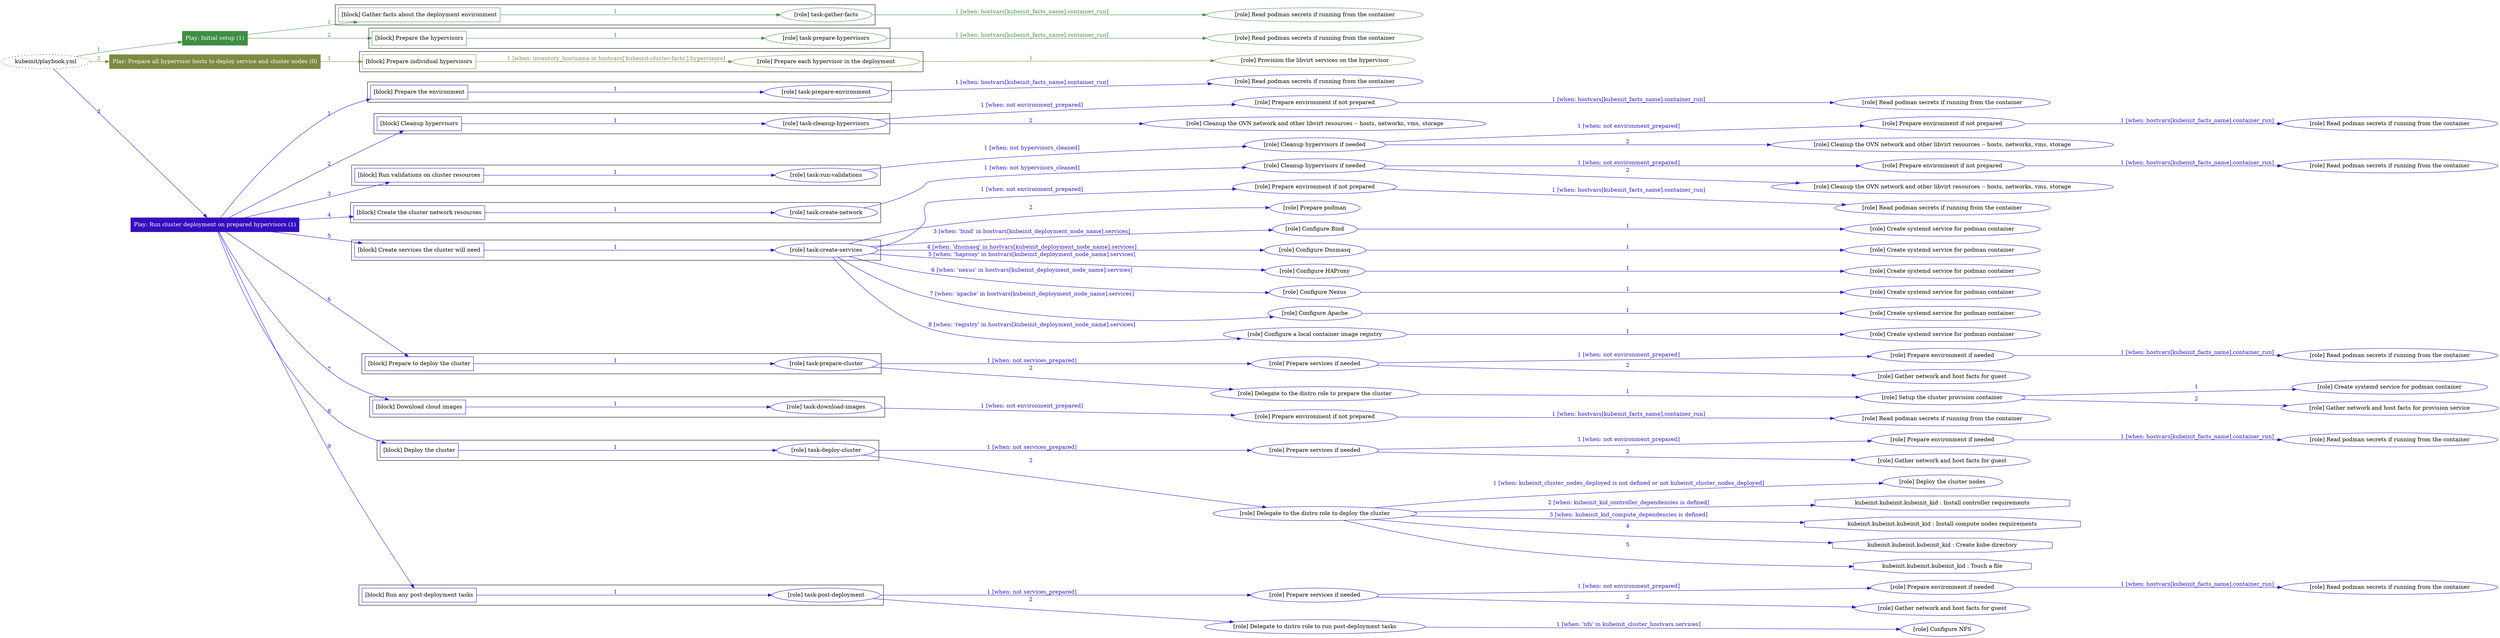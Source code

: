 digraph {
	graph [concentrate=true ordering=in rankdir=LR ratio=fill]
	edge [esep=5 sep=10]
	"kubeinit/playbook.yml" [id=root_node style=dotted]
	play_96e30a4d [label="Play: Initial setup (1)" color="#3e8e43" fontcolor="#ffffff" id=play_96e30a4d shape=box style=filled tooltip=localhost]
	"kubeinit/playbook.yml" -> play_96e30a4d [label="1 " color="#3e8e43" fontcolor="#3e8e43" id=edge_386db6fd labeltooltip="1 " tooltip="1 "]
	subgraph "Read podman secrets if running from the container" {
		role_ab216f04 [label="[role] Read podman secrets if running from the container" color="#3e8e43" id=role_ab216f04 tooltip="Read podman secrets if running from the container"]
	}
	subgraph "task-gather-facts" {
		role_4091ffe1 [label="[role] task-gather-facts" color="#3e8e43" id=role_4091ffe1 tooltip="task-gather-facts"]
		role_4091ffe1 -> role_ab216f04 [label="1 [when: hostvars[kubeinit_facts_name].container_run]" color="#3e8e43" fontcolor="#3e8e43" id=edge_8170b53a labeltooltip="1 [when: hostvars[kubeinit_facts_name].container_run]" tooltip="1 [when: hostvars[kubeinit_facts_name].container_run]"]
	}
	subgraph "Read podman secrets if running from the container" {
		role_f3c74d42 [label="[role] Read podman secrets if running from the container" color="#3e8e43" id=role_f3c74d42 tooltip="Read podman secrets if running from the container"]
	}
	subgraph "task-prepare-hypervisors" {
		role_92e44980 [label="[role] task-prepare-hypervisors" color="#3e8e43" id=role_92e44980 tooltip="task-prepare-hypervisors"]
		role_92e44980 -> role_f3c74d42 [label="1 [when: hostvars[kubeinit_facts_name].container_run]" color="#3e8e43" fontcolor="#3e8e43" id=edge_96f29dac labeltooltip="1 [when: hostvars[kubeinit_facts_name].container_run]" tooltip="1 [when: hostvars[kubeinit_facts_name].container_run]"]
	}
	subgraph "Play: Initial setup (1)" {
		play_96e30a4d -> block_6fc5afff [label=1 color="#3e8e43" fontcolor="#3e8e43" id=edge_1955a996 labeltooltip=1 tooltip=1]
		subgraph cluster_block_6fc5afff {
			block_6fc5afff [label="[block] Gather facts about the deployment environment" color="#3e8e43" id=block_6fc5afff labeltooltip="Gather facts about the deployment environment" shape=box tooltip="Gather facts about the deployment environment"]
			block_6fc5afff -> role_4091ffe1 [label="1 " color="#3e8e43" fontcolor="#3e8e43" id=edge_ca49a86b labeltooltip="1 " tooltip="1 "]
		}
		play_96e30a4d -> block_7e7d3408 [label=2 color="#3e8e43" fontcolor="#3e8e43" id=edge_b7b62f48 labeltooltip=2 tooltip=2]
		subgraph cluster_block_7e7d3408 {
			block_7e7d3408 [label="[block] Prepare the hypervisors" color="#3e8e43" id=block_7e7d3408 labeltooltip="Prepare the hypervisors" shape=box tooltip="Prepare the hypervisors"]
			block_7e7d3408 -> role_92e44980 [label="1 " color="#3e8e43" fontcolor="#3e8e43" id=edge_b66c4f47 labeltooltip="1 " tooltip="1 "]
		}
	}
	play_498677c8 [label="Play: Prepare all hypervisor hosts to deploy service and cluster nodes (0)" color="#7d8a42" fontcolor="#ffffff" id=play_498677c8 shape=box style=filled tooltip="Play: Prepare all hypervisor hosts to deploy service and cluster nodes (0)"]
	"kubeinit/playbook.yml" -> play_498677c8 [label="2 " color="#7d8a42" fontcolor="#7d8a42" id=edge_5903a280 labeltooltip="2 " tooltip="2 "]
	subgraph "Provision the libvirt services on the hypervisor" {
		role_8d77caad [label="[role] Provision the libvirt services on the hypervisor" color="#7d8a42" id=role_8d77caad tooltip="Provision the libvirt services on the hypervisor"]
	}
	subgraph "Prepare each hypervisor in the deployment" {
		role_10fcd4da [label="[role] Prepare each hypervisor in the deployment" color="#7d8a42" id=role_10fcd4da tooltip="Prepare each hypervisor in the deployment"]
		role_10fcd4da -> role_8d77caad [label="1 " color="#7d8a42" fontcolor="#7d8a42" id=edge_1020dc0c labeltooltip="1 " tooltip="1 "]
	}
	subgraph "Play: Prepare all hypervisor hosts to deploy service and cluster nodes (0)" {
		play_498677c8 -> block_a75caf3b [label=1 color="#7d8a42" fontcolor="#7d8a42" id=edge_43a86b6d labeltooltip=1 tooltip=1]
		subgraph cluster_block_a75caf3b {
			block_a75caf3b [label="[block] Prepare individual hypervisors" color="#7d8a42" id=block_a75caf3b labeltooltip="Prepare individual hypervisors" shape=box tooltip="Prepare individual hypervisors"]
			block_a75caf3b -> role_10fcd4da [label="1 [when: inventory_hostname in hostvars['kubeinit-cluster-facts'].hypervisors]" color="#7d8a42" fontcolor="#7d8a42" id=edge_fb527e63 labeltooltip="1 [when: inventory_hostname in hostvars['kubeinit-cluster-facts'].hypervisors]" tooltip="1 [when: inventory_hostname in hostvars['kubeinit-cluster-facts'].hypervisors]"]
		}
	}
	play_4a353a2f [label="Play: Run cluster deployment on prepared hypervisors (1)" color="#340ebe" fontcolor="#ffffff" id=play_4a353a2f shape=box style=filled tooltip=localhost]
	"kubeinit/playbook.yml" -> play_4a353a2f [label="3 " color="#340ebe" fontcolor="#340ebe" id=edge_d77dff8d labeltooltip="3 " tooltip="3 "]
	subgraph "Read podman secrets if running from the container" {
		role_c5f9c831 [label="[role] Read podman secrets if running from the container" color="#340ebe" id=role_c5f9c831 tooltip="Read podman secrets if running from the container"]
	}
	subgraph "task-prepare-environment" {
		role_c1036d60 [label="[role] task-prepare-environment" color="#340ebe" id=role_c1036d60 tooltip="task-prepare-environment"]
		role_c1036d60 -> role_c5f9c831 [label="1 [when: hostvars[kubeinit_facts_name].container_run]" color="#340ebe" fontcolor="#340ebe" id=edge_850fa228 labeltooltip="1 [when: hostvars[kubeinit_facts_name].container_run]" tooltip="1 [when: hostvars[kubeinit_facts_name].container_run]"]
	}
	subgraph "Read podman secrets if running from the container" {
		role_47dfc21a [label="[role] Read podman secrets if running from the container" color="#340ebe" id=role_47dfc21a tooltip="Read podman secrets if running from the container"]
	}
	subgraph "Prepare environment if not prepared" {
		role_9ddd0775 [label="[role] Prepare environment if not prepared" color="#340ebe" id=role_9ddd0775 tooltip="Prepare environment if not prepared"]
		role_9ddd0775 -> role_47dfc21a [label="1 [when: hostvars[kubeinit_facts_name].container_run]" color="#340ebe" fontcolor="#340ebe" id=edge_9dcb8868 labeltooltip="1 [when: hostvars[kubeinit_facts_name].container_run]" tooltip="1 [when: hostvars[kubeinit_facts_name].container_run]"]
	}
	subgraph "Cleanup the OVN network and other libvirt resources -- hosts, networks, vms, storage" {
		role_03810fc6 [label="[role] Cleanup the OVN network and other libvirt resources -- hosts, networks, vms, storage" color="#340ebe" id=role_03810fc6 tooltip="Cleanup the OVN network and other libvirt resources -- hosts, networks, vms, storage"]
	}
	subgraph "task-cleanup-hypervisors" {
		role_649d1fe4 [label="[role] task-cleanup-hypervisors" color="#340ebe" id=role_649d1fe4 tooltip="task-cleanup-hypervisors"]
		role_649d1fe4 -> role_9ddd0775 [label="1 [when: not environment_prepared]" color="#340ebe" fontcolor="#340ebe" id=edge_3a6d97e6 labeltooltip="1 [when: not environment_prepared]" tooltip="1 [when: not environment_prepared]"]
		role_649d1fe4 -> role_03810fc6 [label="2 " color="#340ebe" fontcolor="#340ebe" id=edge_0f0c5dee labeltooltip="2 " tooltip="2 "]
	}
	subgraph "Read podman secrets if running from the container" {
		role_fe5f3039 [label="[role] Read podman secrets if running from the container" color="#340ebe" id=role_fe5f3039 tooltip="Read podman secrets if running from the container"]
	}
	subgraph "Prepare environment if not prepared" {
		role_11dd3bdd [label="[role] Prepare environment if not prepared" color="#340ebe" id=role_11dd3bdd tooltip="Prepare environment if not prepared"]
		role_11dd3bdd -> role_fe5f3039 [label="1 [when: hostvars[kubeinit_facts_name].container_run]" color="#340ebe" fontcolor="#340ebe" id=edge_d9e0907d labeltooltip="1 [when: hostvars[kubeinit_facts_name].container_run]" tooltip="1 [when: hostvars[kubeinit_facts_name].container_run]"]
	}
	subgraph "Cleanup the OVN network and other libvirt resources -- hosts, networks, vms, storage" {
		role_356fff9b [label="[role] Cleanup the OVN network and other libvirt resources -- hosts, networks, vms, storage" color="#340ebe" id=role_356fff9b tooltip="Cleanup the OVN network and other libvirt resources -- hosts, networks, vms, storage"]
	}
	subgraph "Cleanup hypervisors if needed" {
		role_55675267 [label="[role] Cleanup hypervisors if needed" color="#340ebe" id=role_55675267 tooltip="Cleanup hypervisors if needed"]
		role_55675267 -> role_11dd3bdd [label="1 [when: not environment_prepared]" color="#340ebe" fontcolor="#340ebe" id=edge_0ef07dc6 labeltooltip="1 [when: not environment_prepared]" tooltip="1 [when: not environment_prepared]"]
		role_55675267 -> role_356fff9b [label="2 " color="#340ebe" fontcolor="#340ebe" id=edge_034d2ba3 labeltooltip="2 " tooltip="2 "]
	}
	subgraph "task-run-validations" {
		role_594cd1fb [label="[role] task-run-validations" color="#340ebe" id=role_594cd1fb tooltip="task-run-validations"]
		role_594cd1fb -> role_55675267 [label="1 [when: not hypervisors_cleaned]" color="#340ebe" fontcolor="#340ebe" id=edge_f61e2137 labeltooltip="1 [when: not hypervisors_cleaned]" tooltip="1 [when: not hypervisors_cleaned]"]
	}
	subgraph "Read podman secrets if running from the container" {
		role_a81a885b [label="[role] Read podman secrets if running from the container" color="#340ebe" id=role_a81a885b tooltip="Read podman secrets if running from the container"]
	}
	subgraph "Prepare environment if not prepared" {
		role_8f267e41 [label="[role] Prepare environment if not prepared" color="#340ebe" id=role_8f267e41 tooltip="Prepare environment if not prepared"]
		role_8f267e41 -> role_a81a885b [label="1 [when: hostvars[kubeinit_facts_name].container_run]" color="#340ebe" fontcolor="#340ebe" id=edge_0594647e labeltooltip="1 [when: hostvars[kubeinit_facts_name].container_run]" tooltip="1 [when: hostvars[kubeinit_facts_name].container_run]"]
	}
	subgraph "Cleanup the OVN network and other libvirt resources -- hosts, networks, vms, storage" {
		role_fdadf6b9 [label="[role] Cleanup the OVN network and other libvirt resources -- hosts, networks, vms, storage" color="#340ebe" id=role_fdadf6b9 tooltip="Cleanup the OVN network and other libvirt resources -- hosts, networks, vms, storage"]
	}
	subgraph "Cleanup hypervisors if needed" {
		role_0fde333a [label="[role] Cleanup hypervisors if needed" color="#340ebe" id=role_0fde333a tooltip="Cleanup hypervisors if needed"]
		role_0fde333a -> role_8f267e41 [label="1 [when: not environment_prepared]" color="#340ebe" fontcolor="#340ebe" id=edge_0e422074 labeltooltip="1 [when: not environment_prepared]" tooltip="1 [when: not environment_prepared]"]
		role_0fde333a -> role_fdadf6b9 [label="2 " color="#340ebe" fontcolor="#340ebe" id=edge_b4f01928 labeltooltip="2 " tooltip="2 "]
	}
	subgraph "task-create-network" {
		role_7fc4fb8a [label="[role] task-create-network" color="#340ebe" id=role_7fc4fb8a tooltip="task-create-network"]
		role_7fc4fb8a -> role_0fde333a [label="1 [when: not hypervisors_cleaned]" color="#340ebe" fontcolor="#340ebe" id=edge_e2b3eab8 labeltooltip="1 [when: not hypervisors_cleaned]" tooltip="1 [when: not hypervisors_cleaned]"]
	}
	subgraph "Read podman secrets if running from the container" {
		role_08f92cb6 [label="[role] Read podman secrets if running from the container" color="#340ebe" id=role_08f92cb6 tooltip="Read podman secrets if running from the container"]
	}
	subgraph "Prepare environment if not prepared" {
		role_800c2bc0 [label="[role] Prepare environment if not prepared" color="#340ebe" id=role_800c2bc0 tooltip="Prepare environment if not prepared"]
		role_800c2bc0 -> role_08f92cb6 [label="1 [when: hostvars[kubeinit_facts_name].container_run]" color="#340ebe" fontcolor="#340ebe" id=edge_7a213122 labeltooltip="1 [when: hostvars[kubeinit_facts_name].container_run]" tooltip="1 [when: hostvars[kubeinit_facts_name].container_run]"]
	}
	subgraph "Prepare podman" {
		role_f5db9240 [label="[role] Prepare podman" color="#340ebe" id=role_f5db9240 tooltip="Prepare podman"]
	}
	subgraph "Create systemd service for podman container" {
		role_ae058f4c [label="[role] Create systemd service for podman container" color="#340ebe" id=role_ae058f4c tooltip="Create systemd service for podman container"]
	}
	subgraph "Configure Bind" {
		role_881e69f8 [label="[role] Configure Bind" color="#340ebe" id=role_881e69f8 tooltip="Configure Bind"]
		role_881e69f8 -> role_ae058f4c [label="1 " color="#340ebe" fontcolor="#340ebe" id=edge_11e7fc1d labeltooltip="1 " tooltip="1 "]
	}
	subgraph "Create systemd service for podman container" {
		role_d91dd5b2 [label="[role] Create systemd service for podman container" color="#340ebe" id=role_d91dd5b2 tooltip="Create systemd service for podman container"]
	}
	subgraph "Configure Dnsmasq" {
		role_777dee5b [label="[role] Configure Dnsmasq" color="#340ebe" id=role_777dee5b tooltip="Configure Dnsmasq"]
		role_777dee5b -> role_d91dd5b2 [label="1 " color="#340ebe" fontcolor="#340ebe" id=edge_1a2eb954 labeltooltip="1 " tooltip="1 "]
	}
	subgraph "Create systemd service for podman container" {
		role_426b2800 [label="[role] Create systemd service for podman container" color="#340ebe" id=role_426b2800 tooltip="Create systemd service for podman container"]
	}
	subgraph "Configure HAProxy" {
		role_d9ced153 [label="[role] Configure HAProxy" color="#340ebe" id=role_d9ced153 tooltip="Configure HAProxy"]
		role_d9ced153 -> role_426b2800 [label="1 " color="#340ebe" fontcolor="#340ebe" id=edge_c040a38f labeltooltip="1 " tooltip="1 "]
	}
	subgraph "Create systemd service for podman container" {
		role_ed7dbc69 [label="[role] Create systemd service for podman container" color="#340ebe" id=role_ed7dbc69 tooltip="Create systemd service for podman container"]
	}
	subgraph "Configure Nexus" {
		role_de7a6fff [label="[role] Configure Nexus" color="#340ebe" id=role_de7a6fff tooltip="Configure Nexus"]
		role_de7a6fff -> role_ed7dbc69 [label="1 " color="#340ebe" fontcolor="#340ebe" id=edge_a45aa3de labeltooltip="1 " tooltip="1 "]
	}
	subgraph "Create systemd service for podman container" {
		role_a60746dc [label="[role] Create systemd service for podman container" color="#340ebe" id=role_a60746dc tooltip="Create systemd service for podman container"]
	}
	subgraph "Configure Apache" {
		role_66fa3d70 [label="[role] Configure Apache" color="#340ebe" id=role_66fa3d70 tooltip="Configure Apache"]
		role_66fa3d70 -> role_a60746dc [label="1 " color="#340ebe" fontcolor="#340ebe" id=edge_592767d8 labeltooltip="1 " tooltip="1 "]
	}
	subgraph "Create systemd service for podman container" {
		role_ccf8883c [label="[role] Create systemd service for podman container" color="#340ebe" id=role_ccf8883c tooltip="Create systemd service for podman container"]
	}
	subgraph "Configure a local container image registry" {
		role_850c30ad [label="[role] Configure a local container image registry" color="#340ebe" id=role_850c30ad tooltip="Configure a local container image registry"]
		role_850c30ad -> role_ccf8883c [label="1 " color="#340ebe" fontcolor="#340ebe" id=edge_21874639 labeltooltip="1 " tooltip="1 "]
	}
	subgraph "task-create-services" {
		role_570b7db9 [label="[role] task-create-services" color="#340ebe" id=role_570b7db9 tooltip="task-create-services"]
		role_570b7db9 -> role_800c2bc0 [label="1 [when: not environment_prepared]" color="#340ebe" fontcolor="#340ebe" id=edge_2c1dd080 labeltooltip="1 [when: not environment_prepared]" tooltip="1 [when: not environment_prepared]"]
		role_570b7db9 -> role_f5db9240 [label="2 " color="#340ebe" fontcolor="#340ebe" id=edge_11e1ac92 labeltooltip="2 " tooltip="2 "]
		role_570b7db9 -> role_881e69f8 [label="3 [when: 'bind' in hostvars[kubeinit_deployment_node_name].services]" color="#340ebe" fontcolor="#340ebe" id=edge_ac622062 labeltooltip="3 [when: 'bind' in hostvars[kubeinit_deployment_node_name].services]" tooltip="3 [when: 'bind' in hostvars[kubeinit_deployment_node_name].services]"]
		role_570b7db9 -> role_777dee5b [label="4 [when: 'dnsmasq' in hostvars[kubeinit_deployment_node_name].services]" color="#340ebe" fontcolor="#340ebe" id=edge_e11fab84 labeltooltip="4 [when: 'dnsmasq' in hostvars[kubeinit_deployment_node_name].services]" tooltip="4 [when: 'dnsmasq' in hostvars[kubeinit_deployment_node_name].services]"]
		role_570b7db9 -> role_d9ced153 [label="5 [when: 'haproxy' in hostvars[kubeinit_deployment_node_name].services]" color="#340ebe" fontcolor="#340ebe" id=edge_a57d46c7 labeltooltip="5 [when: 'haproxy' in hostvars[kubeinit_deployment_node_name].services]" tooltip="5 [when: 'haproxy' in hostvars[kubeinit_deployment_node_name].services]"]
		role_570b7db9 -> role_de7a6fff [label="6 [when: 'nexus' in hostvars[kubeinit_deployment_node_name].services]" color="#340ebe" fontcolor="#340ebe" id=edge_451e09fb labeltooltip="6 [when: 'nexus' in hostvars[kubeinit_deployment_node_name].services]" tooltip="6 [when: 'nexus' in hostvars[kubeinit_deployment_node_name].services]"]
		role_570b7db9 -> role_66fa3d70 [label="7 [when: 'apache' in hostvars[kubeinit_deployment_node_name].services]" color="#340ebe" fontcolor="#340ebe" id=edge_8b937e0e labeltooltip="7 [when: 'apache' in hostvars[kubeinit_deployment_node_name].services]" tooltip="7 [when: 'apache' in hostvars[kubeinit_deployment_node_name].services]"]
		role_570b7db9 -> role_850c30ad [label="8 [when: 'registry' in hostvars[kubeinit_deployment_node_name].services]" color="#340ebe" fontcolor="#340ebe" id=edge_f953dec3 labeltooltip="8 [when: 'registry' in hostvars[kubeinit_deployment_node_name].services]" tooltip="8 [when: 'registry' in hostvars[kubeinit_deployment_node_name].services]"]
	}
	subgraph "Read podman secrets if running from the container" {
		role_3288e577 [label="[role] Read podman secrets if running from the container" color="#340ebe" id=role_3288e577 tooltip="Read podman secrets if running from the container"]
	}
	subgraph "Prepare environment if needed" {
		role_fdbaa60e [label="[role] Prepare environment if needed" color="#340ebe" id=role_fdbaa60e tooltip="Prepare environment if needed"]
		role_fdbaa60e -> role_3288e577 [label="1 [when: hostvars[kubeinit_facts_name].container_run]" color="#340ebe" fontcolor="#340ebe" id=edge_51e21b8f labeltooltip="1 [when: hostvars[kubeinit_facts_name].container_run]" tooltip="1 [when: hostvars[kubeinit_facts_name].container_run]"]
	}
	subgraph "Gather network and host facts for guest" {
		role_371c7a40 [label="[role] Gather network and host facts for guest" color="#340ebe" id=role_371c7a40 tooltip="Gather network and host facts for guest"]
	}
	subgraph "Prepare services if needed" {
		role_d8de20b3 [label="[role] Prepare services if needed" color="#340ebe" id=role_d8de20b3 tooltip="Prepare services if needed"]
		role_d8de20b3 -> role_fdbaa60e [label="1 [when: not environment_prepared]" color="#340ebe" fontcolor="#340ebe" id=edge_eaf607c4 labeltooltip="1 [when: not environment_prepared]" tooltip="1 [when: not environment_prepared]"]
		role_d8de20b3 -> role_371c7a40 [label="2 " color="#340ebe" fontcolor="#340ebe" id=edge_f9d4574a labeltooltip="2 " tooltip="2 "]
	}
	subgraph "Create systemd service for podman container" {
		role_aa105e22 [label="[role] Create systemd service for podman container" color="#340ebe" id=role_aa105e22 tooltip="Create systemd service for podman container"]
	}
	subgraph "Gather network and host facts for provision service" {
		role_8e56a843 [label="[role] Gather network and host facts for provision service" color="#340ebe" id=role_8e56a843 tooltip="Gather network and host facts for provision service"]
	}
	subgraph "Setup the cluster provision container" {
		role_0850b084 [label="[role] Setup the cluster provision container" color="#340ebe" id=role_0850b084 tooltip="Setup the cluster provision container"]
		role_0850b084 -> role_aa105e22 [label="1 " color="#340ebe" fontcolor="#340ebe" id=edge_cc181c8f labeltooltip="1 " tooltip="1 "]
		role_0850b084 -> role_8e56a843 [label="2 " color="#340ebe" fontcolor="#340ebe" id=edge_cbc0555a labeltooltip="2 " tooltip="2 "]
	}
	subgraph "Delegate to the distro role to prepare the cluster" {
		role_6bf4dd1b [label="[role] Delegate to the distro role to prepare the cluster" color="#340ebe" id=role_6bf4dd1b tooltip="Delegate to the distro role to prepare the cluster"]
		role_6bf4dd1b -> role_0850b084 [label="1 " color="#340ebe" fontcolor="#340ebe" id=edge_273885fc labeltooltip="1 " tooltip="1 "]
	}
	subgraph "task-prepare-cluster" {
		role_880ec0dd [label="[role] task-prepare-cluster" color="#340ebe" id=role_880ec0dd tooltip="task-prepare-cluster"]
		role_880ec0dd -> role_d8de20b3 [label="1 [when: not services_prepared]" color="#340ebe" fontcolor="#340ebe" id=edge_788bdb18 labeltooltip="1 [when: not services_prepared]" tooltip="1 [when: not services_prepared]"]
		role_880ec0dd -> role_6bf4dd1b [label="2 " color="#340ebe" fontcolor="#340ebe" id=edge_188d204d labeltooltip="2 " tooltip="2 "]
	}
	subgraph "Read podman secrets if running from the container" {
		role_2d703790 [label="[role] Read podman secrets if running from the container" color="#340ebe" id=role_2d703790 tooltip="Read podman secrets if running from the container"]
	}
	subgraph "Prepare environment if not prepared" {
		role_fecc582e [label="[role] Prepare environment if not prepared" color="#340ebe" id=role_fecc582e tooltip="Prepare environment if not prepared"]
		role_fecc582e -> role_2d703790 [label="1 [when: hostvars[kubeinit_facts_name].container_run]" color="#340ebe" fontcolor="#340ebe" id=edge_73712f99 labeltooltip="1 [when: hostvars[kubeinit_facts_name].container_run]" tooltip="1 [when: hostvars[kubeinit_facts_name].container_run]"]
	}
	subgraph "task-download-images" {
		role_b144a613 [label="[role] task-download-images" color="#340ebe" id=role_b144a613 tooltip="task-download-images"]
		role_b144a613 -> role_fecc582e [label="1 [when: not environment_prepared]" color="#340ebe" fontcolor="#340ebe" id=edge_8f26fe60 labeltooltip="1 [when: not environment_prepared]" tooltip="1 [when: not environment_prepared]"]
	}
	subgraph "Read podman secrets if running from the container" {
		role_a23b7f13 [label="[role] Read podman secrets if running from the container" color="#340ebe" id=role_a23b7f13 tooltip="Read podman secrets if running from the container"]
	}
	subgraph "Prepare environment if needed" {
		role_1d177fd5 [label="[role] Prepare environment if needed" color="#340ebe" id=role_1d177fd5 tooltip="Prepare environment if needed"]
		role_1d177fd5 -> role_a23b7f13 [label="1 [when: hostvars[kubeinit_facts_name].container_run]" color="#340ebe" fontcolor="#340ebe" id=edge_c1eedcf4 labeltooltip="1 [when: hostvars[kubeinit_facts_name].container_run]" tooltip="1 [when: hostvars[kubeinit_facts_name].container_run]"]
	}
	subgraph "Gather network and host facts for guest" {
		role_6ab697e9 [label="[role] Gather network and host facts for guest" color="#340ebe" id=role_6ab697e9 tooltip="Gather network and host facts for guest"]
	}
	subgraph "Prepare services if needed" {
		role_b94b7e4f [label="[role] Prepare services if needed" color="#340ebe" id=role_b94b7e4f tooltip="Prepare services if needed"]
		role_b94b7e4f -> role_1d177fd5 [label="1 [when: not environment_prepared]" color="#340ebe" fontcolor="#340ebe" id=edge_3f4bc793 labeltooltip="1 [when: not environment_prepared]" tooltip="1 [when: not environment_prepared]"]
		role_b94b7e4f -> role_6ab697e9 [label="2 " color="#340ebe" fontcolor="#340ebe" id=edge_1f844fa3 labeltooltip="2 " tooltip="2 "]
	}
	subgraph "Deploy the cluster nodes" {
		role_48672aa3 [label="[role] Deploy the cluster nodes" color="#340ebe" id=role_48672aa3 tooltip="Deploy the cluster nodes"]
	}
	subgraph "Delegate to the distro role to deploy the cluster" {
		role_d5221a2d [label="[role] Delegate to the distro role to deploy the cluster" color="#340ebe" id=role_d5221a2d tooltip="Delegate to the distro role to deploy the cluster"]
		role_d5221a2d -> role_48672aa3 [label="1 [when: kubeinit_cluster_nodes_deployed is not defined or not kubeinit_cluster_nodes_deployed]" color="#340ebe" fontcolor="#340ebe" id=edge_1d98639f labeltooltip="1 [when: kubeinit_cluster_nodes_deployed is not defined or not kubeinit_cluster_nodes_deployed]" tooltip="1 [when: kubeinit_cluster_nodes_deployed is not defined or not kubeinit_cluster_nodes_deployed]"]
		task_1a762bce [label="kubeinit.kubeinit.kubeinit_kid : Install controller requirements" color="#340ebe" id=task_1a762bce shape=octagon tooltip="kubeinit.kubeinit.kubeinit_kid : Install controller requirements"]
		role_d5221a2d -> task_1a762bce [label="2 [when: kubeinit_kid_controller_dependencies is defined]" color="#340ebe" fontcolor="#340ebe" id=edge_abaaaf03 labeltooltip="2 [when: kubeinit_kid_controller_dependencies is defined]" tooltip="2 [when: kubeinit_kid_controller_dependencies is defined]"]
		task_caf40d91 [label="kubeinit.kubeinit.kubeinit_kid : Install compute nodes requirements" color="#340ebe" id=task_caf40d91 shape=octagon tooltip="kubeinit.kubeinit.kubeinit_kid : Install compute nodes requirements"]
		role_d5221a2d -> task_caf40d91 [label="3 [when: kubeinit_kid_compute_dependencies is defined]" color="#340ebe" fontcolor="#340ebe" id=edge_992b7a0c labeltooltip="3 [when: kubeinit_kid_compute_dependencies is defined]" tooltip="3 [when: kubeinit_kid_compute_dependencies is defined]"]
		task_139b155c [label="kubeinit.kubeinit.kubeinit_kid : Create kube directory" color="#340ebe" id=task_139b155c shape=octagon tooltip="kubeinit.kubeinit.kubeinit_kid : Create kube directory"]
		role_d5221a2d -> task_139b155c [label="4 " color="#340ebe" fontcolor="#340ebe" id=edge_56910f05 labeltooltip="4 " tooltip="4 "]
		task_9b54f8ee [label="kubeinit.kubeinit.kubeinit_kid : Touch a file" color="#340ebe" id=task_9b54f8ee shape=octagon tooltip="kubeinit.kubeinit.kubeinit_kid : Touch a file"]
		role_d5221a2d -> task_9b54f8ee [label="5 " color="#340ebe" fontcolor="#340ebe" id=edge_7b3d3935 labeltooltip="5 " tooltip="5 "]
	}
	subgraph "task-deploy-cluster" {
		role_fccbb36e [label="[role] task-deploy-cluster" color="#340ebe" id=role_fccbb36e tooltip="task-deploy-cluster"]
		role_fccbb36e -> role_b94b7e4f [label="1 [when: not services_prepared]" color="#340ebe" fontcolor="#340ebe" id=edge_a6a5c874 labeltooltip="1 [when: not services_prepared]" tooltip="1 [when: not services_prepared]"]
		role_fccbb36e -> role_d5221a2d [label="2 " color="#340ebe" fontcolor="#340ebe" id=edge_41881d98 labeltooltip="2 " tooltip="2 "]
	}
	subgraph "Read podman secrets if running from the container" {
		role_e045318b [label="[role] Read podman secrets if running from the container" color="#340ebe" id=role_e045318b tooltip="Read podman secrets if running from the container"]
	}
	subgraph "Prepare environment if needed" {
		role_dbd0e137 [label="[role] Prepare environment if needed" color="#340ebe" id=role_dbd0e137 tooltip="Prepare environment if needed"]
		role_dbd0e137 -> role_e045318b [label="1 [when: hostvars[kubeinit_facts_name].container_run]" color="#340ebe" fontcolor="#340ebe" id=edge_be54249a labeltooltip="1 [when: hostvars[kubeinit_facts_name].container_run]" tooltip="1 [when: hostvars[kubeinit_facts_name].container_run]"]
	}
	subgraph "Gather network and host facts for guest" {
		role_7017c426 [label="[role] Gather network and host facts for guest" color="#340ebe" id=role_7017c426 tooltip="Gather network and host facts for guest"]
	}
	subgraph "Prepare services if needed" {
		role_08941685 [label="[role] Prepare services if needed" color="#340ebe" id=role_08941685 tooltip="Prepare services if needed"]
		role_08941685 -> role_dbd0e137 [label="1 [when: not environment_prepared]" color="#340ebe" fontcolor="#340ebe" id=edge_1f822ec0 labeltooltip="1 [when: not environment_prepared]" tooltip="1 [when: not environment_prepared]"]
		role_08941685 -> role_7017c426 [label="2 " color="#340ebe" fontcolor="#340ebe" id=edge_6b1d370c labeltooltip="2 " tooltip="2 "]
	}
	subgraph "Configure NFS" {
		role_da133a3d [label="[role] Configure NFS" color="#340ebe" id=role_da133a3d tooltip="Configure NFS"]
	}
	subgraph "Delegate to distro role to run post-deployment tasks" {
		role_9848f29d [label="[role] Delegate to distro role to run post-deployment tasks" color="#340ebe" id=role_9848f29d tooltip="Delegate to distro role to run post-deployment tasks"]
		role_9848f29d -> role_da133a3d [label="1 [when: 'nfs' in kubeinit_cluster_hostvars.services]" color="#340ebe" fontcolor="#340ebe" id=edge_94b7c84c labeltooltip="1 [when: 'nfs' in kubeinit_cluster_hostvars.services]" tooltip="1 [when: 'nfs' in kubeinit_cluster_hostvars.services]"]
	}
	subgraph "task-post-deployment" {
		role_08610b39 [label="[role] task-post-deployment" color="#340ebe" id=role_08610b39 tooltip="task-post-deployment"]
		role_08610b39 -> role_08941685 [label="1 [when: not services_prepared]" color="#340ebe" fontcolor="#340ebe" id=edge_2a816775 labeltooltip="1 [when: not services_prepared]" tooltip="1 [when: not services_prepared]"]
		role_08610b39 -> role_9848f29d [label="2 " color="#340ebe" fontcolor="#340ebe" id=edge_166a5521 labeltooltip="2 " tooltip="2 "]
	}
	subgraph "Play: Run cluster deployment on prepared hypervisors (1)" {
		play_4a353a2f -> block_d0cfdc30 [label=1 color="#340ebe" fontcolor="#340ebe" id=edge_489d4985 labeltooltip=1 tooltip=1]
		subgraph cluster_block_d0cfdc30 {
			block_d0cfdc30 [label="[block] Prepare the environment" color="#340ebe" id=block_d0cfdc30 labeltooltip="Prepare the environment" shape=box tooltip="Prepare the environment"]
			block_d0cfdc30 -> role_c1036d60 [label="1 " color="#340ebe" fontcolor="#340ebe" id=edge_f3316d06 labeltooltip="1 " tooltip="1 "]
		}
		play_4a353a2f -> block_df34dce0 [label=2 color="#340ebe" fontcolor="#340ebe" id=edge_a16cfb8c labeltooltip=2 tooltip=2]
		subgraph cluster_block_df34dce0 {
			block_df34dce0 [label="[block] Cleanup hypervisors" color="#340ebe" id=block_df34dce0 labeltooltip="Cleanup hypervisors" shape=box tooltip="Cleanup hypervisors"]
			block_df34dce0 -> role_649d1fe4 [label="1 " color="#340ebe" fontcolor="#340ebe" id=edge_2249a627 labeltooltip="1 " tooltip="1 "]
		}
		play_4a353a2f -> block_be9917e4 [label=3 color="#340ebe" fontcolor="#340ebe" id=edge_82856648 labeltooltip=3 tooltip=3]
		subgraph cluster_block_be9917e4 {
			block_be9917e4 [label="[block] Run validations on cluster resources" color="#340ebe" id=block_be9917e4 labeltooltip="Run validations on cluster resources" shape=box tooltip="Run validations on cluster resources"]
			block_be9917e4 -> role_594cd1fb [label="1 " color="#340ebe" fontcolor="#340ebe" id=edge_7e006dd5 labeltooltip="1 " tooltip="1 "]
		}
		play_4a353a2f -> block_981ceab1 [label=4 color="#340ebe" fontcolor="#340ebe" id=edge_4ef7e4a1 labeltooltip=4 tooltip=4]
		subgraph cluster_block_981ceab1 {
			block_981ceab1 [label="[block] Create the cluster network resources" color="#340ebe" id=block_981ceab1 labeltooltip="Create the cluster network resources" shape=box tooltip="Create the cluster network resources"]
			block_981ceab1 -> role_7fc4fb8a [label="1 " color="#340ebe" fontcolor="#340ebe" id=edge_caf1eb4a labeltooltip="1 " tooltip="1 "]
		}
		play_4a353a2f -> block_8bcbd2d8 [label=5 color="#340ebe" fontcolor="#340ebe" id=edge_b47b877d labeltooltip=5 tooltip=5]
		subgraph cluster_block_8bcbd2d8 {
			block_8bcbd2d8 [label="[block] Create services the cluster will need" color="#340ebe" id=block_8bcbd2d8 labeltooltip="Create services the cluster will need" shape=box tooltip="Create services the cluster will need"]
			block_8bcbd2d8 -> role_570b7db9 [label="1 " color="#340ebe" fontcolor="#340ebe" id=edge_9dec936e labeltooltip="1 " tooltip="1 "]
		}
		play_4a353a2f -> block_faddd227 [label=6 color="#340ebe" fontcolor="#340ebe" id=edge_8e772d0f labeltooltip=6 tooltip=6]
		subgraph cluster_block_faddd227 {
			block_faddd227 [label="[block] Prepare to deploy the cluster" color="#340ebe" id=block_faddd227 labeltooltip="Prepare to deploy the cluster" shape=box tooltip="Prepare to deploy the cluster"]
			block_faddd227 -> role_880ec0dd [label="1 " color="#340ebe" fontcolor="#340ebe" id=edge_24b74417 labeltooltip="1 " tooltip="1 "]
		}
		play_4a353a2f -> block_88e9029b [label=7 color="#340ebe" fontcolor="#340ebe" id=edge_9b320bc8 labeltooltip=7 tooltip=7]
		subgraph cluster_block_88e9029b {
			block_88e9029b [label="[block] Download cloud images" color="#340ebe" id=block_88e9029b labeltooltip="Download cloud images" shape=box tooltip="Download cloud images"]
			block_88e9029b -> role_b144a613 [label="1 " color="#340ebe" fontcolor="#340ebe" id=edge_aca63088 labeltooltip="1 " tooltip="1 "]
		}
		play_4a353a2f -> block_a7108f0c [label=8 color="#340ebe" fontcolor="#340ebe" id=edge_872008c2 labeltooltip=8 tooltip=8]
		subgraph cluster_block_a7108f0c {
			block_a7108f0c [label="[block] Deploy the cluster" color="#340ebe" id=block_a7108f0c labeltooltip="Deploy the cluster" shape=box tooltip="Deploy the cluster"]
			block_a7108f0c -> role_fccbb36e [label="1 " color="#340ebe" fontcolor="#340ebe" id=edge_94ffeb3a labeltooltip="1 " tooltip="1 "]
		}
		play_4a353a2f -> block_19c2d5b5 [label=9 color="#340ebe" fontcolor="#340ebe" id=edge_a1113b56 labeltooltip=9 tooltip=9]
		subgraph cluster_block_19c2d5b5 {
			block_19c2d5b5 [label="[block] Run any post-deployment tasks" color="#340ebe" id=block_19c2d5b5 labeltooltip="Run any post-deployment tasks" shape=box tooltip="Run any post-deployment tasks"]
			block_19c2d5b5 -> role_08610b39 [label="1 " color="#340ebe" fontcolor="#340ebe" id=edge_8a3e1e28 labeltooltip="1 " tooltip="1 "]
		}
	}
}
